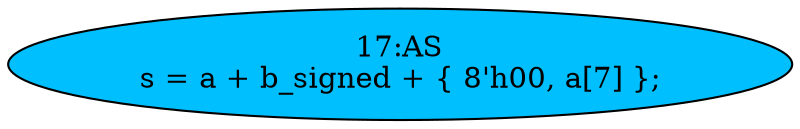 strict digraph "" {
	node [label="\N"];
	"17:AS"	[ast="<pyverilog.vparser.ast.Assign object at 0x7f050033d590>",
		def_var="['s']",
		fillcolor=deepskyblue,
		label="17:AS
s = a + b_signed + { 8'h00, a[7] };",
		statements="[]",
		style=filled,
		typ=Assign,
		use_var="['a', 'b_signed', 'a']"];
}
